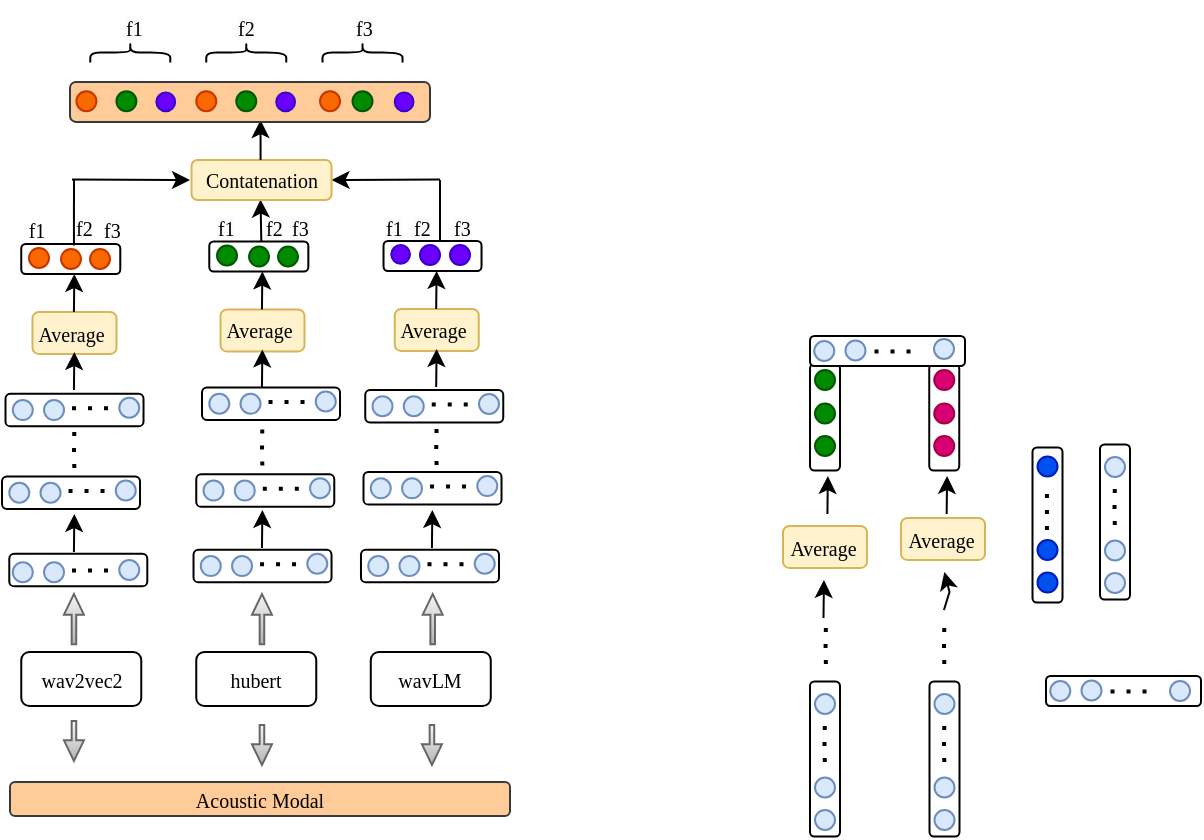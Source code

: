 <mxfile version="24.0.5" type="github">
  <diagram name="Page-1" id="3kp3wKmhMZSMGYWY6HW4">
    <mxGraphModel dx="1185" dy="662" grid="1" gridSize="10" guides="1" tooltips="1" connect="1" arrows="1" fold="1" page="1" pageScale="1" pageWidth="1169" pageHeight="827" math="0" shadow="0">
      <root>
        <mxCell id="0" />
        <mxCell id="1" parent="0" />
        <mxCell id="tpd2Hohb_Ew1OsaD90SN-1" value="&lt;font style=&quot;font-size: 10px;&quot; face=&quot;Georgia&quot;&gt;wav2vec2&lt;/font&gt;" style="rounded=1;whiteSpace=wrap;html=1;" vertex="1" parent="1">
          <mxGeometry x="165.63" y="526" width="60" height="27" as="geometry" />
        </mxCell>
        <mxCell id="tpd2Hohb_Ew1OsaD90SN-14" value="" style="rounded=1;whiteSpace=wrap;html=1;rotation=-90;" vertex="1" parent="1">
          <mxGeometry x="640" y="455" width="77.5" height="15" as="geometry" />
        </mxCell>
        <mxCell id="tpd2Hohb_Ew1OsaD90SN-15" value="" style="ellipse;whiteSpace=wrap;html=1;aspect=fixed;fillColor=#0050ef;strokeColor=#001DBC;fontColor=#ffffff;" vertex="1" parent="1">
          <mxGeometry x="673.75" y="428.25" width="10" height="10" as="geometry" />
        </mxCell>
        <mxCell id="tpd2Hohb_Ew1OsaD90SN-16" value="" style="ellipse;whiteSpace=wrap;html=1;aspect=fixed;fillColor=#0050ef;strokeColor=#001DBC;fontColor=#ffffff;" vertex="1" parent="1">
          <mxGeometry x="673.75" y="470" width="10" height="10" as="geometry" />
        </mxCell>
        <mxCell id="tpd2Hohb_Ew1OsaD90SN-17" value="" style="ellipse;whiteSpace=wrap;html=1;aspect=fixed;fillColor=#0050ef;strokeColor=#001DBC;fontColor=#ffffff;" vertex="1" parent="1">
          <mxGeometry x="673.75" y="486.25" width="10" height="10" as="geometry" />
        </mxCell>
        <mxCell id="tpd2Hohb_Ew1OsaD90SN-18" value="" style="endArrow=none;dashed=1;html=1;dashPattern=1 3;strokeWidth=2;rounded=0;" edge="1" parent="1">
          <mxGeometry width="50" height="50" relative="1" as="geometry">
            <mxPoint x="678.46" y="465" as="sourcePoint" />
            <mxPoint x="678.46" y="445" as="targetPoint" />
          </mxGeometry>
        </mxCell>
        <mxCell id="tpd2Hohb_Ew1OsaD90SN-35" value="" style="shape=flexArrow;endArrow=classic;html=1;rounded=0;startSize=2;endSize=3.109;targetPerimeterSpacing=0;sourcePerimeterSpacing=0;strokeWidth=1;fillColor=#f5f5f5;width=2.286;endWidth=6.694;strokeColor=#666666;gradientColor=#b3b3b3;" edge="1" parent="1">
          <mxGeometry width="50" height="50" relative="1" as="geometry">
            <mxPoint x="191.97" y="522.68" as="sourcePoint" />
            <mxPoint x="191.97" y="496.5" as="targetPoint" />
          </mxGeometry>
        </mxCell>
        <mxCell id="tpd2Hohb_Ew1OsaD90SN-38" value="" style="shape=flexArrow;endArrow=classic;html=1;rounded=0;startSize=2;endSize=3.109;targetPerimeterSpacing=0;sourcePerimeterSpacing=0;strokeWidth=1;fillColor=#f5f5f5;width=2.286;endWidth=6.694;strokeColor=#666666;gradientColor=#b3b3b3;" edge="1" parent="1">
          <mxGeometry width="50" height="50" relative="1" as="geometry">
            <mxPoint x="285.98" y="522.68" as="sourcePoint" />
            <mxPoint x="285.98" y="496.5" as="targetPoint" />
          </mxGeometry>
        </mxCell>
        <mxCell id="tpd2Hohb_Ew1OsaD90SN-39" value="" style="shape=flexArrow;endArrow=classic;html=1;rounded=0;startSize=2;endSize=3.109;targetPerimeterSpacing=0;sourcePerimeterSpacing=0;strokeWidth=1;fillColor=#f5f5f5;width=2.286;endWidth=6.694;strokeColor=#666666;gradientColor=#b3b3b3;" edge="1" parent="1">
          <mxGeometry width="50" height="50" relative="1" as="geometry">
            <mxPoint x="371.34" y="522.68" as="sourcePoint" />
            <mxPoint x="371.34" y="496.5" as="targetPoint" />
          </mxGeometry>
        </mxCell>
        <mxCell id="tpd2Hohb_Ew1OsaD90SN-46" value="" style="rounded=1;whiteSpace=wrap;html=1;rotation=-90;" vertex="1" parent="1">
          <mxGeometry x="673.75" y="453.5" width="77.5" height="15" as="geometry" />
        </mxCell>
        <mxCell id="tpd2Hohb_Ew1OsaD90SN-47" value="" style="ellipse;whiteSpace=wrap;html=1;aspect=fixed;fillColor=#dae8fc;strokeColor=#6c8ebf;" vertex="1" parent="1">
          <mxGeometry x="707.5" y="428.5" width="10" height="10" as="geometry" />
        </mxCell>
        <mxCell id="tpd2Hohb_Ew1OsaD90SN-48" value="" style="ellipse;whiteSpace=wrap;html=1;aspect=fixed;fillColor=#dae8fc;strokeColor=#6c8ebf;" vertex="1" parent="1">
          <mxGeometry x="707.5" y="470.25" width="10" height="10" as="geometry" />
        </mxCell>
        <mxCell id="tpd2Hohb_Ew1OsaD90SN-49" value="" style="ellipse;whiteSpace=wrap;html=1;aspect=fixed;fillColor=#dae8fc;strokeColor=#6c8ebf;" vertex="1" parent="1">
          <mxGeometry x="707.5" y="486.5" width="10" height="10" as="geometry" />
        </mxCell>
        <mxCell id="tpd2Hohb_Ew1OsaD90SN-50" value="" style="endArrow=none;dashed=1;html=1;dashPattern=1 3;strokeWidth=2;rounded=0;" edge="1" parent="1">
          <mxGeometry width="50" height="50" relative="1" as="geometry">
            <mxPoint x="712.42" y="462.5" as="sourcePoint" />
            <mxPoint x="712.42" y="442.5" as="targetPoint" />
            <Array as="points">
              <mxPoint x="712.21" y="456.5" />
            </Array>
          </mxGeometry>
        </mxCell>
        <mxCell id="tpd2Hohb_Ew1OsaD90SN-51" value="" style="rounded=1;whiteSpace=wrap;html=1;rotation=-90;" vertex="1" parent="1">
          <mxGeometry x="528.75" y="572" width="77.5" height="15" as="geometry" />
        </mxCell>
        <mxCell id="tpd2Hohb_Ew1OsaD90SN-52" value="" style="ellipse;whiteSpace=wrap;html=1;aspect=fixed;fillColor=#dae8fc;strokeColor=#6c8ebf;" vertex="1" parent="1">
          <mxGeometry x="562.5" y="547" width="10" height="10" as="geometry" />
        </mxCell>
        <mxCell id="tpd2Hohb_Ew1OsaD90SN-53" value="" style="ellipse;whiteSpace=wrap;html=1;aspect=fixed;fillColor=#dae8fc;strokeColor=#6c8ebf;" vertex="1" parent="1">
          <mxGeometry x="562.5" y="588.75" width="10" height="10" as="geometry" />
        </mxCell>
        <mxCell id="tpd2Hohb_Ew1OsaD90SN-54" value="" style="ellipse;whiteSpace=wrap;html=1;aspect=fixed;fillColor=#dae8fc;strokeColor=#6c8ebf;" vertex="1" parent="1">
          <mxGeometry x="562.5" y="605" width="10" height="10" as="geometry" />
        </mxCell>
        <mxCell id="tpd2Hohb_Ew1OsaD90SN-55" value="" style="endArrow=none;dashed=1;html=1;dashPattern=1 3;strokeWidth=2;rounded=0;" edge="1" parent="1">
          <mxGeometry width="50" height="50" relative="1" as="geometry">
            <mxPoint x="567.42" y="581" as="sourcePoint" />
            <mxPoint x="567.42" y="561" as="targetPoint" />
            <Array as="points">
              <mxPoint x="567.21" y="575" />
            </Array>
          </mxGeometry>
        </mxCell>
        <mxCell id="tpd2Hohb_Ew1OsaD90SN-56" value="" style="rounded=1;whiteSpace=wrap;html=1;rotation=-90;" vertex="1" parent="1">
          <mxGeometry x="588.5" y="572" width="77.5" height="15" as="geometry" />
        </mxCell>
        <mxCell id="tpd2Hohb_Ew1OsaD90SN-57" value="" style="ellipse;whiteSpace=wrap;html=1;aspect=fixed;fillColor=#dae8fc;strokeColor=#6c8ebf;" vertex="1" parent="1">
          <mxGeometry x="622.25" y="547" width="10" height="10" as="geometry" />
        </mxCell>
        <mxCell id="tpd2Hohb_Ew1OsaD90SN-58" value="" style="ellipse;whiteSpace=wrap;html=1;aspect=fixed;fillColor=#dae8fc;strokeColor=#6c8ebf;" vertex="1" parent="1">
          <mxGeometry x="622.25" y="588.75" width="10" height="10" as="geometry" />
        </mxCell>
        <mxCell id="tpd2Hohb_Ew1OsaD90SN-59" value="" style="ellipse;whiteSpace=wrap;html=1;aspect=fixed;fillColor=#dae8fc;strokeColor=#6c8ebf;" vertex="1" parent="1">
          <mxGeometry x="622.25" y="605" width="10" height="10" as="geometry" />
        </mxCell>
        <mxCell id="tpd2Hohb_Ew1OsaD90SN-60" value="" style="endArrow=none;dashed=1;html=1;dashPattern=1 3;strokeWidth=2;rounded=0;" edge="1" parent="1">
          <mxGeometry width="50" height="50" relative="1" as="geometry">
            <mxPoint x="627.17" y="581" as="sourcePoint" />
            <mxPoint x="627.17" y="561" as="targetPoint" />
            <Array as="points">
              <mxPoint x="626.96" y="575" />
            </Array>
          </mxGeometry>
        </mxCell>
        <mxCell id="tpd2Hohb_Ew1OsaD90SN-63" value="&lt;font style=&quot;font-size: 10px;&quot; face=&quot;Georgia&quot;&gt;Acoustic Modal&lt;/font&gt;" style="rounded=1;whiteSpace=wrap;html=1;fillColor=#ffcc99;strokeColor=#36393d;" vertex="1" parent="1">
          <mxGeometry x="160" y="591" width="250" height="17" as="geometry" />
        </mxCell>
        <mxCell id="tpd2Hohb_Ew1OsaD90SN-64" value="" style="shape=flexArrow;endArrow=classic;html=1;rounded=0;startSize=2;endSize=3.109;targetPerimeterSpacing=0;sourcePerimeterSpacing=0;strokeWidth=1;fillColor=#f5f5f5;width=2.286;endWidth=6.694;strokeColor=#666666;gradientColor=#b3b3b3;" edge="1" parent="1">
          <mxGeometry width="50" height="50" relative="1" as="geometry">
            <mxPoint x="191.97" y="560" as="sourcePoint" />
            <mxPoint x="191.97" y="581" as="targetPoint" />
          </mxGeometry>
        </mxCell>
        <mxCell id="tpd2Hohb_Ew1OsaD90SN-65" value="" style="shape=flexArrow;endArrow=classic;html=1;rounded=0;startSize=2;endSize=3.109;targetPerimeterSpacing=0;sourcePerimeterSpacing=0;strokeWidth=1;fillColor=#f5f5f5;width=2.286;endWidth=6.694;strokeColor=#666666;gradientColor=#b3b3b3;" edge="1" parent="1">
          <mxGeometry width="50" height="50" relative="1" as="geometry">
            <mxPoint x="285.98" y="562" as="sourcePoint" />
            <mxPoint x="285.98" y="583" as="targetPoint" />
          </mxGeometry>
        </mxCell>
        <mxCell id="tpd2Hohb_Ew1OsaD90SN-66" value="" style="shape=flexArrow;endArrow=classic;html=1;rounded=0;startSize=2;endSize=3.109;targetPerimeterSpacing=0;sourcePerimeterSpacing=0;strokeWidth=1;fillColor=#f5f5f5;width=2.286;endWidth=6.694;strokeColor=#666666;gradientColor=#b3b3b3;" edge="1" parent="1">
          <mxGeometry width="50" height="50" relative="1" as="geometry">
            <mxPoint x="370.97" y="562" as="sourcePoint" />
            <mxPoint x="370.97" y="583" as="targetPoint" />
          </mxGeometry>
        </mxCell>
        <mxCell id="tpd2Hohb_Ew1OsaD90SN-67" value="" style="endArrow=classic;html=1;rounded=0;" edge="1" parent="1">
          <mxGeometry width="50" height="50" relative="1" as="geometry">
            <mxPoint x="191.96" y="476" as="sourcePoint" />
            <mxPoint x="192.17" y="457" as="targetPoint" />
          </mxGeometry>
        </mxCell>
        <mxCell id="tpd2Hohb_Ew1OsaD90SN-70" value="" style="endArrow=none;dashed=1;html=1;dashPattern=1 3;strokeWidth=2;rounded=0;" edge="1" parent="1">
          <mxGeometry width="50" height="50" relative="1" as="geometry">
            <mxPoint x="192.17" y="434" as="sourcePoint" />
            <mxPoint x="192.17" y="414" as="targetPoint" />
            <Array as="points">
              <mxPoint x="191.96" y="428" />
            </Array>
          </mxGeometry>
        </mxCell>
        <mxCell id="tpd2Hohb_Ew1OsaD90SN-71" value="" style="endArrow=none;dashed=1;html=1;dashPattern=1 3;strokeWidth=2;rounded=0;" edge="1" parent="1">
          <mxGeometry width="50" height="50" relative="1" as="geometry">
            <mxPoint x="567.96" y="532" as="sourcePoint" />
            <mxPoint x="567.96" y="512" as="targetPoint" />
            <Array as="points">
              <mxPoint x="567.75" y="526" />
            </Array>
          </mxGeometry>
        </mxCell>
        <mxCell id="tpd2Hohb_Ew1OsaD90SN-72" value="" style="endArrow=none;dashed=1;html=1;dashPattern=1 3;strokeWidth=2;rounded=0;" edge="1" parent="1">
          <mxGeometry width="50" height="50" relative="1" as="geometry">
            <mxPoint x="627.17" y="532" as="sourcePoint" />
            <mxPoint x="627.17" y="512" as="targetPoint" />
            <Array as="points">
              <mxPoint x="626.96" y="526" />
            </Array>
          </mxGeometry>
        </mxCell>
        <mxCell id="tpd2Hohb_Ew1OsaD90SN-75" value="&lt;font style=&quot;font-size: 10px;&quot; face=&quot;Georgia&quot;&gt;Average&amp;nbsp;&lt;/font&gt;" style="rounded=1;whiteSpace=wrap;html=1;fillColor=#fff2cc;strokeColor=#d6b656;" vertex="1" parent="1">
          <mxGeometry x="171.25" y="356" width="42" height="21" as="geometry" />
        </mxCell>
        <mxCell id="tpd2Hohb_Ew1OsaD90SN-76" value="" style="endArrow=classic;html=1;rounded=0;" edge="1" parent="1">
          <mxGeometry width="50" height="50" relative="1" as="geometry">
            <mxPoint x="191.96" y="395" as="sourcePoint" />
            <mxPoint x="192.17" y="376" as="targetPoint" />
          </mxGeometry>
        </mxCell>
        <mxCell id="tpd2Hohb_Ew1OsaD90SN-77" value="" style="endArrow=classic;html=1;rounded=0;" edge="1" parent="1">
          <mxGeometry width="50" height="50" relative="1" as="geometry">
            <mxPoint x="566.75" y="509" as="sourcePoint" />
            <mxPoint x="566.96" y="490" as="targetPoint" />
          </mxGeometry>
        </mxCell>
        <mxCell id="tpd2Hohb_Ew1OsaD90SN-78" value="" style="endArrow=classic;html=1;rounded=0;" edge="1" parent="1">
          <mxGeometry width="50" height="50" relative="1" as="geometry">
            <mxPoint x="626.96" y="505" as="sourcePoint" />
            <mxPoint x="627.17" y="486" as="targetPoint" />
            <Array as="points">
              <mxPoint x="629.75" y="496" />
            </Array>
          </mxGeometry>
        </mxCell>
        <mxCell id="tpd2Hohb_Ew1OsaD90SN-79" value="&lt;font style=&quot;font-size: 10px;&quot; face=&quot;Georgia&quot;&gt;Average&amp;nbsp;&lt;/font&gt;" style="rounded=1;whiteSpace=wrap;html=1;fillColor=#fff2cc;strokeColor=#d6b656;" vertex="1" parent="1">
          <mxGeometry x="546.5" y="463" width="42" height="21" as="geometry" />
        </mxCell>
        <mxCell id="tpd2Hohb_Ew1OsaD90SN-80" value="&lt;font style=&quot;font-size: 10px;&quot; face=&quot;Georgia&quot;&gt;Average&amp;nbsp;&lt;/font&gt;" style="rounded=1;whiteSpace=wrap;html=1;fillColor=#fff2cc;strokeColor=#d6b656;" vertex="1" parent="1">
          <mxGeometry x="605.5" y="459" width="42" height="21" as="geometry" />
        </mxCell>
        <mxCell id="tpd2Hohb_Ew1OsaD90SN-86" value="" style="rounded=1;whiteSpace=wrap;html=1;rotation=-180;" vertex="1" parent="1">
          <mxGeometry x="165.63" y="322" width="49.51" height="15" as="geometry" />
        </mxCell>
        <mxCell id="tpd2Hohb_Ew1OsaD90SN-87" value="" style="ellipse;whiteSpace=wrap;html=1;aspect=fixed;fillColor=#fa6800;strokeColor=#C73500;fontColor=#000000;" vertex="1" parent="1">
          <mxGeometry x="200" y="324.5" width="10" height="10" as="geometry" />
        </mxCell>
        <mxCell id="tpd2Hohb_Ew1OsaD90SN-88" value="" style="ellipse;whiteSpace=wrap;html=1;aspect=fixed;fillColor=#fa6800;strokeColor=#C73500;fontColor=#000000;" vertex="1" parent="1">
          <mxGeometry x="185.5" y="324.5" width="10" height="10" as="geometry" />
        </mxCell>
        <mxCell id="tpd2Hohb_Ew1OsaD90SN-89" value="" style="ellipse;whiteSpace=wrap;html=1;aspect=fixed;fillColor=#fa6800;strokeColor=#C73500;fontColor=#000000;" vertex="1" parent="1">
          <mxGeometry x="169.5" y="324" width="10" height="10" as="geometry" />
        </mxCell>
        <mxCell id="tpd2Hohb_Ew1OsaD90SN-92" value="" style="endArrow=classic;html=1;rounded=0;" edge="1" parent="1">
          <mxGeometry width="50" height="50" relative="1" as="geometry">
            <mxPoint x="191.96" y="356" as="sourcePoint" />
            <mxPoint x="192.17" y="337" as="targetPoint" />
          </mxGeometry>
        </mxCell>
        <mxCell id="tpd2Hohb_Ew1OsaD90SN-93" value="" style="rounded=1;whiteSpace=wrap;html=1;rotation=-90;" vertex="1" parent="1">
          <mxGeometry x="540.88" y="401.13" width="53.25" height="15" as="geometry" />
        </mxCell>
        <mxCell id="tpd2Hohb_Ew1OsaD90SN-94" value="" style="ellipse;whiteSpace=wrap;html=1;aspect=fixed;fillColor=#008a00;strokeColor=#005700;fontColor=#ffffff;" vertex="1" parent="1">
          <mxGeometry x="562.5" y="385" width="10" height="10" as="geometry" />
        </mxCell>
        <mxCell id="tpd2Hohb_Ew1OsaD90SN-95" value="" style="ellipse;whiteSpace=wrap;html=1;aspect=fixed;fillColor=#008a00;strokeColor=#005700;fontColor=#ffffff;" vertex="1" parent="1">
          <mxGeometry x="562.5" y="401.75" width="10" height="10" as="geometry" />
        </mxCell>
        <mxCell id="tpd2Hohb_Ew1OsaD90SN-96" value="" style="ellipse;whiteSpace=wrap;html=1;aspect=fixed;fillColor=#008a00;strokeColor=#005700;fontColor=#ffffff;" vertex="1" parent="1">
          <mxGeometry x="562.5" y="418" width="10" height="10" as="geometry" />
        </mxCell>
        <mxCell id="tpd2Hohb_Ew1OsaD90SN-97" value="" style="endArrow=classic;html=1;rounded=0;" edge="1" parent="1">
          <mxGeometry width="50" height="50" relative="1" as="geometry">
            <mxPoint x="568.71" y="457" as="sourcePoint" />
            <mxPoint x="568.92" y="438" as="targetPoint" />
          </mxGeometry>
        </mxCell>
        <mxCell id="tpd2Hohb_Ew1OsaD90SN-98" value="" style="rounded=1;whiteSpace=wrap;html=1;rotation=-90;" vertex="1" parent="1">
          <mxGeometry x="600.5" y="401.13" width="53.25" height="15" as="geometry" />
        </mxCell>
        <mxCell id="tpd2Hohb_Ew1OsaD90SN-99" value="" style="ellipse;whiteSpace=wrap;html=1;aspect=fixed;fillColor=#d80073;strokeColor=#A50040;fontColor=#ffffff;" vertex="1" parent="1">
          <mxGeometry x="622.12" y="385" width="10" height="10" as="geometry" />
        </mxCell>
        <mxCell id="tpd2Hohb_Ew1OsaD90SN-100" value="" style="ellipse;whiteSpace=wrap;html=1;aspect=fixed;fillColor=#d80073;strokeColor=#A50040;fontColor=#ffffff;" vertex="1" parent="1">
          <mxGeometry x="622.12" y="401.75" width="10" height="10" as="geometry" />
        </mxCell>
        <mxCell id="tpd2Hohb_Ew1OsaD90SN-101" value="" style="ellipse;whiteSpace=wrap;html=1;aspect=fixed;fillColor=#d80073;strokeColor=#A50040;fontColor=#ffffff;" vertex="1" parent="1">
          <mxGeometry x="622.12" y="418" width="10" height="10" as="geometry" />
        </mxCell>
        <mxCell id="tpd2Hohb_Ew1OsaD90SN-102" value="" style="endArrow=classic;html=1;rounded=0;" edge="1" parent="1">
          <mxGeometry width="50" height="50" relative="1" as="geometry">
            <mxPoint x="628.33" y="457" as="sourcePoint" />
            <mxPoint x="628.54" y="438" as="targetPoint" />
          </mxGeometry>
        </mxCell>
        <mxCell id="tpd2Hohb_Ew1OsaD90SN-128" value="&lt;font style=&quot;font-size: 10px;&quot; face=&quot;Georgia&quot;&gt;hubert&lt;/font&gt;" style="rounded=1;whiteSpace=wrap;html=1;" vertex="1" parent="1">
          <mxGeometry x="253.13" y="526" width="60" height="27" as="geometry" />
        </mxCell>
        <mxCell id="tpd2Hohb_Ew1OsaD90SN-129" value="&lt;font style=&quot;font-size: 10px;&quot; face=&quot;Georgia&quot;&gt;wavLM&lt;/font&gt;" style="rounded=1;whiteSpace=wrap;html=1;" vertex="1" parent="1">
          <mxGeometry x="340.39" y="526" width="60" height="27" as="geometry" />
        </mxCell>
        <mxCell id="tpd2Hohb_Ew1OsaD90SN-135" value="" style="rounded=1;whiteSpace=wrap;html=1;rotation=0;" vertex="1" parent="1">
          <mxGeometry x="678" y="538" width="77.5" height="15" as="geometry" />
        </mxCell>
        <mxCell id="tpd2Hohb_Ew1OsaD90SN-136" value="" style="ellipse;whiteSpace=wrap;html=1;aspect=fixed;fillColor=#dae8fc;strokeColor=#6c8ebf;" vertex="1" parent="1">
          <mxGeometry x="740" y="540.5" width="10" height="10" as="geometry" />
        </mxCell>
        <mxCell id="tpd2Hohb_Ew1OsaD90SN-137" value="" style="ellipse;whiteSpace=wrap;html=1;aspect=fixed;fillColor=#dae8fc;strokeColor=#6c8ebf;" vertex="1" parent="1">
          <mxGeometry x="695.75" y="540.25" width="10" height="10" as="geometry" />
        </mxCell>
        <mxCell id="tpd2Hohb_Ew1OsaD90SN-138" value="" style="ellipse;whiteSpace=wrap;html=1;aspect=fixed;fillColor=#dae8fc;strokeColor=#6c8ebf;" vertex="1" parent="1">
          <mxGeometry x="680.13" y="540.5" width="10" height="10" as="geometry" />
        </mxCell>
        <mxCell id="tpd2Hohb_Ew1OsaD90SN-139" value="" style="endArrow=none;dashed=1;html=1;dashPattern=1 3;strokeWidth=2;rounded=0;" edge="1" parent="1">
          <mxGeometry width="50" height="50" relative="1" as="geometry">
            <mxPoint x="728.25" y="545.71" as="sourcePoint" />
            <mxPoint x="708.25" y="545.71" as="targetPoint" />
            <Array as="points">
              <mxPoint x="728.25" y="545.21" />
            </Array>
          </mxGeometry>
        </mxCell>
        <mxCell id="tpd2Hohb_Ew1OsaD90SN-141" value="" style="endArrow=none;dashed=1;html=1;dashPattern=1 3;strokeWidth=2;rounded=0;" edge="1" parent="1">
          <mxGeometry width="50" height="50" relative="1" as="geometry">
            <mxPoint x="286.18" y="432.75" as="sourcePoint" />
            <mxPoint x="286.18" y="412.75" as="targetPoint" />
            <Array as="points">
              <mxPoint x="285.97" y="426.75" />
            </Array>
          </mxGeometry>
        </mxCell>
        <mxCell id="tpd2Hohb_Ew1OsaD90SN-142" value="&lt;font style=&quot;font-size: 10px;&quot; face=&quot;Georgia&quot;&gt;Average&amp;nbsp;&lt;/font&gt;" style="rounded=1;whiteSpace=wrap;html=1;fillColor=#fff2cc;strokeColor=#d6b656;" vertex="1" parent="1">
          <mxGeometry x="265.26" y="354.75" width="42" height="21" as="geometry" />
        </mxCell>
        <mxCell id="tpd2Hohb_Ew1OsaD90SN-143" value="" style="endArrow=classic;html=1;rounded=0;" edge="1" parent="1">
          <mxGeometry width="50" height="50" relative="1" as="geometry">
            <mxPoint x="285.97" y="393.75" as="sourcePoint" />
            <mxPoint x="286.18" y="374.75" as="targetPoint" />
          </mxGeometry>
        </mxCell>
        <mxCell id="tpd2Hohb_Ew1OsaD90SN-144" value="" style="rounded=1;whiteSpace=wrap;html=1;rotation=-180;" vertex="1" parent="1">
          <mxGeometry x="259.64" y="320.75" width="49.53" height="15" as="geometry" />
        </mxCell>
        <mxCell id="tpd2Hohb_Ew1OsaD90SN-145" value="" style="ellipse;whiteSpace=wrap;html=1;aspect=fixed;fillColor=#008a00;strokeColor=#005700;fontColor=#ffffff;" vertex="1" parent="1">
          <mxGeometry x="294" y="323.25" width="10" height="10" as="geometry" />
        </mxCell>
        <mxCell id="tpd2Hohb_Ew1OsaD90SN-146" value="" style="ellipse;whiteSpace=wrap;html=1;aspect=fixed;fillColor=#008a00;strokeColor=#005700;fontColor=#ffffff;" vertex="1" parent="1">
          <mxGeometry x="279.51" y="323.25" width="10" height="10" as="geometry" />
        </mxCell>
        <mxCell id="tpd2Hohb_Ew1OsaD90SN-147" value="" style="ellipse;whiteSpace=wrap;html=1;aspect=fixed;fillColor=#008a00;strokeColor=#005700;fontColor=#ffffff;" vertex="1" parent="1">
          <mxGeometry x="263.51" y="322.75" width="10" height="10" as="geometry" />
        </mxCell>
        <mxCell id="tpd2Hohb_Ew1OsaD90SN-148" value="" style="endArrow=classic;html=1;rounded=0;" edge="1" parent="1">
          <mxGeometry width="50" height="50" relative="1" as="geometry">
            <mxPoint x="285.97" y="354.75" as="sourcePoint" />
            <mxPoint x="286.18" y="335.75" as="targetPoint" />
          </mxGeometry>
        </mxCell>
        <mxCell id="tpd2Hohb_Ew1OsaD90SN-154" value="" style="rounded=1;whiteSpace=wrap;html=1;rotation=0;" vertex="1" parent="1">
          <mxGeometry x="256" y="393.75" width="69.01" height="16.25" as="geometry" />
        </mxCell>
        <mxCell id="tpd2Hohb_Ew1OsaD90SN-155" value="" style="ellipse;whiteSpace=wrap;html=1;aspect=fixed;fillColor=#dae8fc;strokeColor=#6c8ebf;" vertex="1" parent="1">
          <mxGeometry x="312.88" y="395.75" width="10" height="10" as="geometry" />
        </mxCell>
        <mxCell id="tpd2Hohb_Ew1OsaD90SN-156" value="" style="ellipse;whiteSpace=wrap;html=1;aspect=fixed;fillColor=#dae8fc;strokeColor=#6c8ebf;" vertex="1" parent="1">
          <mxGeometry x="275.26" y="396.88" width="10" height="10" as="geometry" />
        </mxCell>
        <mxCell id="tpd2Hohb_Ew1OsaD90SN-157" value="" style="ellipse;whiteSpace=wrap;html=1;aspect=fixed;fillColor=#dae8fc;strokeColor=#6c8ebf;" vertex="1" parent="1">
          <mxGeometry x="259.64" y="396.88" width="10" height="10" as="geometry" />
        </mxCell>
        <mxCell id="tpd2Hohb_Ew1OsaD90SN-158" value="" style="endArrow=none;dashed=1;html=1;dashPattern=1 3;strokeWidth=2;rounded=0;" edge="1" parent="1">
          <mxGeometry width="50" height="50" relative="1" as="geometry">
            <mxPoint x="307.26" y="400.96" as="sourcePoint" />
            <mxPoint x="287.26" y="400.96" as="targetPoint" />
            <Array as="points">
              <mxPoint x="307.26" y="400.46" />
            </Array>
          </mxGeometry>
        </mxCell>
        <mxCell id="tpd2Hohb_Ew1OsaD90SN-161" value="" style="endArrow=none;dashed=1;html=1;dashPattern=1 3;strokeWidth=2;rounded=0;" edge="1" parent="1">
          <mxGeometry width="50" height="50" relative="1" as="geometry">
            <mxPoint x="373.3" y="432.5" as="sourcePoint" />
            <mxPoint x="373.3" y="412.5" as="targetPoint" />
            <Array as="points">
              <mxPoint x="373.09" y="426.5" />
            </Array>
          </mxGeometry>
        </mxCell>
        <mxCell id="tpd2Hohb_Ew1OsaD90SN-162" value="&lt;font style=&quot;font-size: 10px;&quot; face=&quot;Georgia&quot;&gt;Average&amp;nbsp;&lt;/font&gt;" style="rounded=1;whiteSpace=wrap;html=1;fillColor=#fff2cc;strokeColor=#d6b656;" vertex="1" parent="1">
          <mxGeometry x="352.38" y="354.5" width="42" height="21" as="geometry" />
        </mxCell>
        <mxCell id="tpd2Hohb_Ew1OsaD90SN-163" value="" style="endArrow=classic;html=1;rounded=0;" edge="1" parent="1">
          <mxGeometry width="50" height="50" relative="1" as="geometry">
            <mxPoint x="373.09" y="393.5" as="sourcePoint" />
            <mxPoint x="373.3" y="374.5" as="targetPoint" />
          </mxGeometry>
        </mxCell>
        <mxCell id="tpd2Hohb_Ew1OsaD90SN-164" value="" style="rounded=1;whiteSpace=wrap;html=1;rotation=-180;" vertex="1" parent="1">
          <mxGeometry x="346.76" y="320.5" width="49.01" height="15" as="geometry" />
        </mxCell>
        <mxCell id="tpd2Hohb_Ew1OsaD90SN-165" value="" style="ellipse;whiteSpace=wrap;html=1;aspect=fixed;fillColor=#6a00ff;strokeColor=#3700CC;fontColor=#ffffff;" vertex="1" parent="1">
          <mxGeometry x="380" y="322.5" width="10" height="10" as="geometry" />
        </mxCell>
        <mxCell id="tpd2Hohb_Ew1OsaD90SN-166" value="" style="ellipse;whiteSpace=wrap;html=1;aspect=fixed;fillColor=#6a00ff;strokeColor=#3700CC;fontColor=#ffffff;" vertex="1" parent="1">
          <mxGeometry x="365" y="322.5" width="10" height="10" as="geometry" />
        </mxCell>
        <mxCell id="tpd2Hohb_Ew1OsaD90SN-167" value="" style="ellipse;whiteSpace=wrap;html=1;aspect=fixed;fillColor=#6a00ff;strokeColor=#3700CC;fontColor=#ffffff;" vertex="1" parent="1">
          <mxGeometry x="350.63" y="322.5" width="9.37" height="9.37" as="geometry" />
        </mxCell>
        <mxCell id="tpd2Hohb_Ew1OsaD90SN-168" value="" style="endArrow=classic;html=1;rounded=0;" edge="1" parent="1">
          <mxGeometry width="50" height="50" relative="1" as="geometry">
            <mxPoint x="373.09" y="354.5" as="sourcePoint" />
            <mxPoint x="373.3" y="335.5" as="targetPoint" />
          </mxGeometry>
        </mxCell>
        <mxCell id="tpd2Hohb_Ew1OsaD90SN-174" value="" style="rounded=1;whiteSpace=wrap;html=1;rotation=0;" vertex="1" parent="1">
          <mxGeometry x="560" y="368" width="77.5" height="15" as="geometry" />
        </mxCell>
        <mxCell id="tpd2Hohb_Ew1OsaD90SN-175" value="" style="ellipse;whiteSpace=wrap;html=1;aspect=fixed;fillColor=#dae8fc;strokeColor=#6c8ebf;" vertex="1" parent="1">
          <mxGeometry x="622" y="369.5" width="10" height="10" as="geometry" />
        </mxCell>
        <mxCell id="tpd2Hohb_Ew1OsaD90SN-176" value="" style="ellipse;whiteSpace=wrap;html=1;aspect=fixed;fillColor=#dae8fc;strokeColor=#6c8ebf;" vertex="1" parent="1">
          <mxGeometry x="577.75" y="370.25" width="10" height="10" as="geometry" />
        </mxCell>
        <mxCell id="tpd2Hohb_Ew1OsaD90SN-177" value="" style="ellipse;whiteSpace=wrap;html=1;aspect=fixed;fillColor=#dae8fc;strokeColor=#6c8ebf;" vertex="1" parent="1">
          <mxGeometry x="562.13" y="370.5" width="10" height="10" as="geometry" />
        </mxCell>
        <mxCell id="tpd2Hohb_Ew1OsaD90SN-178" value="" style="endArrow=none;dashed=1;html=1;dashPattern=1 3;strokeWidth=2;rounded=0;" edge="1" parent="1">
          <mxGeometry width="50" height="50" relative="1" as="geometry">
            <mxPoint x="610.25" y="375.71" as="sourcePoint" />
            <mxPoint x="590.25" y="375.71" as="targetPoint" />
            <Array as="points">
              <mxPoint x="610.25" y="375.21" />
            </Array>
          </mxGeometry>
        </mxCell>
        <mxCell id="tpd2Hohb_Ew1OsaD90SN-179" value="" style="endArrow=classic;html=1;rounded=0;" edge="1" parent="1">
          <mxGeometry width="50" height="50" relative="1" as="geometry">
            <mxPoint x="285.98" y="474" as="sourcePoint" />
            <mxPoint x="286.19" y="455" as="targetPoint" />
          </mxGeometry>
        </mxCell>
        <mxCell id="tpd2Hohb_Ew1OsaD90SN-180" value="" style="endArrow=classic;html=1;rounded=0;" edge="1" parent="1">
          <mxGeometry width="50" height="50" relative="1" as="geometry">
            <mxPoint x="370.96" y="474" as="sourcePoint" />
            <mxPoint x="371.17" y="455" as="targetPoint" />
          </mxGeometry>
        </mxCell>
        <mxCell id="tpd2Hohb_Ew1OsaD90SN-186" value="" style="rounded=1;whiteSpace=wrap;html=1;rotation=0;" vertex="1" parent="1">
          <mxGeometry x="157.75" y="396.88" width="69.01" height="16.25" as="geometry" />
        </mxCell>
        <mxCell id="tpd2Hohb_Ew1OsaD90SN-187" value="" style="ellipse;whiteSpace=wrap;html=1;aspect=fixed;fillColor=#dae8fc;strokeColor=#6c8ebf;" vertex="1" parent="1">
          <mxGeometry x="214.63" y="398.88" width="10" height="10" as="geometry" />
        </mxCell>
        <mxCell id="tpd2Hohb_Ew1OsaD90SN-188" value="" style="ellipse;whiteSpace=wrap;html=1;aspect=fixed;fillColor=#dae8fc;strokeColor=#6c8ebf;" vertex="1" parent="1">
          <mxGeometry x="177.01" y="400.01" width="10" height="10" as="geometry" />
        </mxCell>
        <mxCell id="tpd2Hohb_Ew1OsaD90SN-189" value="" style="ellipse;whiteSpace=wrap;html=1;aspect=fixed;fillColor=#dae8fc;strokeColor=#6c8ebf;" vertex="1" parent="1">
          <mxGeometry x="161.39" y="400.01" width="10" height="10" as="geometry" />
        </mxCell>
        <mxCell id="tpd2Hohb_Ew1OsaD90SN-190" value="" style="endArrow=none;dashed=1;html=1;dashPattern=1 3;strokeWidth=2;rounded=0;" edge="1" parent="1">
          <mxGeometry width="50" height="50" relative="1" as="geometry">
            <mxPoint x="209.01" y="404.09" as="sourcePoint" />
            <mxPoint x="189.01" y="404.09" as="targetPoint" />
            <Array as="points">
              <mxPoint x="209.01" y="403.59" />
            </Array>
          </mxGeometry>
        </mxCell>
        <mxCell id="tpd2Hohb_Ew1OsaD90SN-191" value="" style="rounded=1;whiteSpace=wrap;html=1;rotation=0;" vertex="1" parent="1">
          <mxGeometry x="337.62" y="395" width="69.01" height="16.25" as="geometry" />
        </mxCell>
        <mxCell id="tpd2Hohb_Ew1OsaD90SN-192" value="" style="ellipse;whiteSpace=wrap;html=1;aspect=fixed;fillColor=#dae8fc;strokeColor=#6c8ebf;" vertex="1" parent="1">
          <mxGeometry x="394.5" y="397" width="10" height="10" as="geometry" />
        </mxCell>
        <mxCell id="tpd2Hohb_Ew1OsaD90SN-193" value="" style="ellipse;whiteSpace=wrap;html=1;aspect=fixed;fillColor=#dae8fc;strokeColor=#6c8ebf;" vertex="1" parent="1">
          <mxGeometry x="356.88" y="398.13" width="10" height="10" as="geometry" />
        </mxCell>
        <mxCell id="tpd2Hohb_Ew1OsaD90SN-194" value="" style="ellipse;whiteSpace=wrap;html=1;aspect=fixed;fillColor=#dae8fc;strokeColor=#6c8ebf;" vertex="1" parent="1">
          <mxGeometry x="341.26" y="398.13" width="10" height="10" as="geometry" />
        </mxCell>
        <mxCell id="tpd2Hohb_Ew1OsaD90SN-195" value="" style="endArrow=none;dashed=1;html=1;dashPattern=1 3;strokeWidth=2;rounded=0;" edge="1" parent="1">
          <mxGeometry width="50" height="50" relative="1" as="geometry">
            <mxPoint x="388.88" y="402.21" as="sourcePoint" />
            <mxPoint x="368.88" y="402.21" as="targetPoint" />
            <Array as="points">
              <mxPoint x="388.88" y="401.71" />
            </Array>
          </mxGeometry>
        </mxCell>
        <mxCell id="tpd2Hohb_Ew1OsaD90SN-196" value="" style="rounded=1;whiteSpace=wrap;html=1;rotation=0;" vertex="1" parent="1">
          <mxGeometry x="156" y="438.25" width="69.01" height="16.25" as="geometry" />
        </mxCell>
        <mxCell id="tpd2Hohb_Ew1OsaD90SN-197" value="" style="ellipse;whiteSpace=wrap;html=1;aspect=fixed;fillColor=#dae8fc;strokeColor=#6c8ebf;" vertex="1" parent="1">
          <mxGeometry x="212.88" y="440.25" width="10" height="10" as="geometry" />
        </mxCell>
        <mxCell id="tpd2Hohb_Ew1OsaD90SN-198" value="" style="ellipse;whiteSpace=wrap;html=1;aspect=fixed;fillColor=#dae8fc;strokeColor=#6c8ebf;" vertex="1" parent="1">
          <mxGeometry x="175.26" y="441.38" width="10" height="10" as="geometry" />
        </mxCell>
        <mxCell id="tpd2Hohb_Ew1OsaD90SN-199" value="" style="ellipse;whiteSpace=wrap;html=1;aspect=fixed;fillColor=#dae8fc;strokeColor=#6c8ebf;" vertex="1" parent="1">
          <mxGeometry x="159.64" y="441.38" width="10" height="10" as="geometry" />
        </mxCell>
        <mxCell id="tpd2Hohb_Ew1OsaD90SN-200" value="" style="endArrow=none;dashed=1;html=1;dashPattern=1 3;strokeWidth=2;rounded=0;" edge="1" parent="1">
          <mxGeometry width="50" height="50" relative="1" as="geometry">
            <mxPoint x="207.26" y="445.46" as="sourcePoint" />
            <mxPoint x="187.26" y="445.46" as="targetPoint" />
            <Array as="points">
              <mxPoint x="207.26" y="444.96" />
            </Array>
          </mxGeometry>
        </mxCell>
        <mxCell id="tpd2Hohb_Ew1OsaD90SN-201" value="" style="rounded=1;whiteSpace=wrap;html=1;rotation=0;" vertex="1" parent="1">
          <mxGeometry x="253.13" y="437.13" width="69.01" height="16.25" as="geometry" />
        </mxCell>
        <mxCell id="tpd2Hohb_Ew1OsaD90SN-202" value="" style="ellipse;whiteSpace=wrap;html=1;aspect=fixed;fillColor=#dae8fc;strokeColor=#6c8ebf;" vertex="1" parent="1">
          <mxGeometry x="310.01" y="439.13" width="10" height="10" as="geometry" />
        </mxCell>
        <mxCell id="tpd2Hohb_Ew1OsaD90SN-203" value="" style="ellipse;whiteSpace=wrap;html=1;aspect=fixed;fillColor=#dae8fc;strokeColor=#6c8ebf;" vertex="1" parent="1">
          <mxGeometry x="272.39" y="440.26" width="10" height="10" as="geometry" />
        </mxCell>
        <mxCell id="tpd2Hohb_Ew1OsaD90SN-204" value="" style="ellipse;whiteSpace=wrap;html=1;aspect=fixed;fillColor=#dae8fc;strokeColor=#6c8ebf;" vertex="1" parent="1">
          <mxGeometry x="256.77" y="440.26" width="10" height="10" as="geometry" />
        </mxCell>
        <mxCell id="tpd2Hohb_Ew1OsaD90SN-205" value="" style="endArrow=none;dashed=1;html=1;dashPattern=1 3;strokeWidth=2;rounded=0;" edge="1" parent="1">
          <mxGeometry width="50" height="50" relative="1" as="geometry">
            <mxPoint x="304.39" y="444.34" as="sourcePoint" />
            <mxPoint x="284.39" y="444.34" as="targetPoint" />
            <Array as="points">
              <mxPoint x="304.39" y="443.84" />
            </Array>
          </mxGeometry>
        </mxCell>
        <mxCell id="tpd2Hohb_Ew1OsaD90SN-206" value="" style="rounded=1;whiteSpace=wrap;html=1;rotation=0;" vertex="1" parent="1">
          <mxGeometry x="336.75" y="436.01" width="69.01" height="16.25" as="geometry" />
        </mxCell>
        <mxCell id="tpd2Hohb_Ew1OsaD90SN-207" value="" style="ellipse;whiteSpace=wrap;html=1;aspect=fixed;fillColor=#dae8fc;strokeColor=#6c8ebf;" vertex="1" parent="1">
          <mxGeometry x="393.63" y="438.01" width="10" height="10" as="geometry" />
        </mxCell>
        <mxCell id="tpd2Hohb_Ew1OsaD90SN-208" value="" style="ellipse;whiteSpace=wrap;html=1;aspect=fixed;fillColor=#dae8fc;strokeColor=#6c8ebf;" vertex="1" parent="1">
          <mxGeometry x="356.01" y="439.14" width="10" height="10" as="geometry" />
        </mxCell>
        <mxCell id="tpd2Hohb_Ew1OsaD90SN-209" value="" style="ellipse;whiteSpace=wrap;html=1;aspect=fixed;fillColor=#dae8fc;strokeColor=#6c8ebf;" vertex="1" parent="1">
          <mxGeometry x="340.39" y="439.14" width="10" height="10" as="geometry" />
        </mxCell>
        <mxCell id="tpd2Hohb_Ew1OsaD90SN-210" value="" style="endArrow=none;dashed=1;html=1;dashPattern=1 3;strokeWidth=2;rounded=0;" edge="1" parent="1">
          <mxGeometry width="50" height="50" relative="1" as="geometry">
            <mxPoint x="388.01" y="443.22" as="sourcePoint" />
            <mxPoint x="368.01" y="443.22" as="targetPoint" />
            <Array as="points">
              <mxPoint x="388.01" y="442.72" />
            </Array>
          </mxGeometry>
        </mxCell>
        <mxCell id="tpd2Hohb_Ew1OsaD90SN-211" value="" style="rounded=1;whiteSpace=wrap;html=1;rotation=0;" vertex="1" parent="1">
          <mxGeometry x="159.64" y="476.88" width="69.01" height="16.25" as="geometry" />
        </mxCell>
        <mxCell id="tpd2Hohb_Ew1OsaD90SN-212" value="" style="ellipse;whiteSpace=wrap;html=1;aspect=fixed;fillColor=#dae8fc;strokeColor=#6c8ebf;" vertex="1" parent="1">
          <mxGeometry x="214.63" y="480" width="10" height="10" as="geometry" />
        </mxCell>
        <mxCell id="tpd2Hohb_Ew1OsaD90SN-213" value="" style="ellipse;whiteSpace=wrap;html=1;aspect=fixed;fillColor=#dae8fc;strokeColor=#6c8ebf;" vertex="1" parent="1">
          <mxGeometry x="177.01" y="481.13" width="10" height="10" as="geometry" />
        </mxCell>
        <mxCell id="tpd2Hohb_Ew1OsaD90SN-214" value="" style="ellipse;whiteSpace=wrap;html=1;aspect=fixed;fillColor=#dae8fc;strokeColor=#6c8ebf;" vertex="1" parent="1">
          <mxGeometry x="161.39" y="481.13" width="10" height="10" as="geometry" />
        </mxCell>
        <mxCell id="tpd2Hohb_Ew1OsaD90SN-215" value="" style="endArrow=none;dashed=1;html=1;dashPattern=1 3;strokeWidth=2;rounded=0;" edge="1" parent="1">
          <mxGeometry width="50" height="50" relative="1" as="geometry">
            <mxPoint x="209.01" y="485.21" as="sourcePoint" />
            <mxPoint x="189.01" y="485.21" as="targetPoint" />
            <Array as="points">
              <mxPoint x="209.01" y="484.71" />
            </Array>
          </mxGeometry>
        </mxCell>
        <mxCell id="tpd2Hohb_Ew1OsaD90SN-216" value="" style="rounded=1;whiteSpace=wrap;html=1;rotation=0;" vertex="1" parent="1">
          <mxGeometry x="251.76" y="474.88" width="69.01" height="16.25" as="geometry" />
        </mxCell>
        <mxCell id="tpd2Hohb_Ew1OsaD90SN-217" value="" style="ellipse;whiteSpace=wrap;html=1;aspect=fixed;fillColor=#dae8fc;strokeColor=#6c8ebf;" vertex="1" parent="1">
          <mxGeometry x="308.64" y="476.88" width="10" height="10" as="geometry" />
        </mxCell>
        <mxCell id="tpd2Hohb_Ew1OsaD90SN-218" value="" style="ellipse;whiteSpace=wrap;html=1;aspect=fixed;fillColor=#dae8fc;strokeColor=#6c8ebf;" vertex="1" parent="1">
          <mxGeometry x="271.02" y="478.01" width="10" height="10" as="geometry" />
        </mxCell>
        <mxCell id="tpd2Hohb_Ew1OsaD90SN-219" value="" style="ellipse;whiteSpace=wrap;html=1;aspect=fixed;fillColor=#dae8fc;strokeColor=#6c8ebf;" vertex="1" parent="1">
          <mxGeometry x="255.4" y="478.01" width="10" height="10" as="geometry" />
        </mxCell>
        <mxCell id="tpd2Hohb_Ew1OsaD90SN-220" value="" style="endArrow=none;dashed=1;html=1;dashPattern=1 3;strokeWidth=2;rounded=0;" edge="1" parent="1">
          <mxGeometry width="50" height="50" relative="1" as="geometry">
            <mxPoint x="303.02" y="482.09" as="sourcePoint" />
            <mxPoint x="283.02" y="482.09" as="targetPoint" />
            <Array as="points">
              <mxPoint x="303.02" y="481.59" />
            </Array>
          </mxGeometry>
        </mxCell>
        <mxCell id="tpd2Hohb_Ew1OsaD90SN-221" value="" style="rounded=1;whiteSpace=wrap;html=1;rotation=0;" vertex="1" parent="1">
          <mxGeometry x="335.49" y="474.88" width="69.01" height="16.25" as="geometry" />
        </mxCell>
        <mxCell id="tpd2Hohb_Ew1OsaD90SN-222" value="" style="ellipse;whiteSpace=wrap;html=1;aspect=fixed;fillColor=#dae8fc;strokeColor=#6c8ebf;" vertex="1" parent="1">
          <mxGeometry x="392.37" y="476.88" width="10" height="10" as="geometry" />
        </mxCell>
        <mxCell id="tpd2Hohb_Ew1OsaD90SN-223" value="" style="ellipse;whiteSpace=wrap;html=1;aspect=fixed;fillColor=#dae8fc;strokeColor=#6c8ebf;" vertex="1" parent="1">
          <mxGeometry x="354.75" y="478.01" width="10" height="10" as="geometry" />
        </mxCell>
        <mxCell id="tpd2Hohb_Ew1OsaD90SN-224" value="" style="ellipse;whiteSpace=wrap;html=1;aspect=fixed;fillColor=#dae8fc;strokeColor=#6c8ebf;" vertex="1" parent="1">
          <mxGeometry x="339.13" y="478.01" width="10" height="10" as="geometry" />
        </mxCell>
        <mxCell id="tpd2Hohb_Ew1OsaD90SN-225" value="" style="endArrow=none;dashed=1;html=1;dashPattern=1 3;strokeWidth=2;rounded=0;" edge="1" parent="1">
          <mxGeometry width="50" height="50" relative="1" as="geometry">
            <mxPoint x="386.75" y="482.09" as="sourcePoint" />
            <mxPoint x="366.75" y="482.09" as="targetPoint" />
            <Array as="points">
              <mxPoint x="386.75" y="481.59" />
            </Array>
          </mxGeometry>
        </mxCell>
        <mxCell id="tpd2Hohb_Ew1OsaD90SN-230" value="" style="endArrow=none;html=1;rounded=0;" edge="1" parent="1">
          <mxGeometry width="50" height="50" relative="1" as="geometry">
            <mxPoint x="191.96" y="322.75" as="sourcePoint" />
            <mxPoint x="192" y="290" as="targetPoint" />
          </mxGeometry>
        </mxCell>
        <mxCell id="tpd2Hohb_Ew1OsaD90SN-237" value="" style="endArrow=classic;html=1;rounded=0;entryX=1;entryY=0.5;entryDx=0;entryDy=0;" edge="1" parent="1" target="tpd2Hohb_Ew1OsaD90SN-243">
          <mxGeometry width="50" height="50" relative="1" as="geometry">
            <mxPoint x="375" y="289.71" as="sourcePoint" />
            <mxPoint x="325" y="289.71" as="targetPoint" />
          </mxGeometry>
        </mxCell>
        <mxCell id="tpd2Hohb_Ew1OsaD90SN-238" value="" style="endArrow=none;html=1;rounded=0;" edge="1" parent="1">
          <mxGeometry width="50" height="50" relative="1" as="geometry">
            <mxPoint x="375" y="320.5" as="sourcePoint" />
            <mxPoint x="375" y="290" as="targetPoint" />
          </mxGeometry>
        </mxCell>
        <mxCell id="tpd2Hohb_Ew1OsaD90SN-239" value="" style="endArrow=classic;html=1;rounded=0;" edge="1" parent="1">
          <mxGeometry width="50" height="50" relative="1" as="geometry">
            <mxPoint x="285.65" y="320.5" as="sourcePoint" />
            <mxPoint x="285.26" y="299.75" as="targetPoint" />
          </mxGeometry>
        </mxCell>
        <mxCell id="tpd2Hohb_Ew1OsaD90SN-243" value="&lt;font face=&quot;Georgia&quot; style=&quot;font-size: 10px;&quot;&gt;Contatenation&lt;/font&gt;" style="rounded=1;whiteSpace=wrap;html=1;fillColor=#fff2cc;strokeColor=#d6b656;" vertex="1" parent="1">
          <mxGeometry x="250.77" y="280" width="70" height="20" as="geometry" />
        </mxCell>
        <mxCell id="tpd2Hohb_Ew1OsaD90SN-244" value="" style="endArrow=classic;html=1;rounded=0;" edge="1" parent="1">
          <mxGeometry width="50" height="50" relative="1" as="geometry">
            <mxPoint x="191" y="289.71" as="sourcePoint" />
            <mxPoint x="250" y="290" as="targetPoint" />
          </mxGeometry>
        </mxCell>
        <mxCell id="tpd2Hohb_Ew1OsaD90SN-248" value="" style="endArrow=classic;html=1;rounded=0;" edge="1" parent="1">
          <mxGeometry width="50" height="50" relative="1" as="geometry">
            <mxPoint x="285.28" y="280" as="sourcePoint" />
            <mxPoint x="285.26" y="260" as="targetPoint" />
          </mxGeometry>
        </mxCell>
        <mxCell id="tpd2Hohb_Ew1OsaD90SN-249" value="" style="rounded=1;whiteSpace=wrap;html=1;fillColor=#ffcc99;strokeColor=#36393d;" vertex="1" parent="1">
          <mxGeometry x="190" y="240.94" width="180" height="20" as="geometry" />
        </mxCell>
        <mxCell id="tpd2Hohb_Ew1OsaD90SN-250" value="" style="ellipse;whiteSpace=wrap;html=1;aspect=fixed;fillColor=#fa6800;strokeColor=#C73500;fontColor=#000000;" vertex="1" parent="1">
          <mxGeometry x="193.2" y="245.63" width="10" height="10" as="geometry" />
        </mxCell>
        <mxCell id="tpd2Hohb_Ew1OsaD90SN-251" value="" style="ellipse;whiteSpace=wrap;html=1;aspect=fixed;fillColor=#008a00;strokeColor=#005700;fontColor=#ffffff;" vertex="1" parent="1">
          <mxGeometry x="213.2" y="245.63" width="10" height="10" as="geometry" />
        </mxCell>
        <mxCell id="tpd2Hohb_Ew1OsaD90SN-252" value="" style="ellipse;whiteSpace=wrap;html=1;aspect=fixed;fillColor=#6a00ff;strokeColor=#3700CC;fontColor=#ffffff;" vertex="1" parent="1">
          <mxGeometry x="233.2" y="246.26" width="9.37" height="9.37" as="geometry" />
        </mxCell>
        <mxCell id="tpd2Hohb_Ew1OsaD90SN-253" value="" style="ellipse;whiteSpace=wrap;html=1;aspect=fixed;fillColor=#fa6800;strokeColor=#C73500;fontColor=#000000;" vertex="1" parent="1">
          <mxGeometry x="253.13" y="245.63" width="10" height="10" as="geometry" />
        </mxCell>
        <mxCell id="tpd2Hohb_Ew1OsaD90SN-254" value="" style="ellipse;whiteSpace=wrap;html=1;aspect=fixed;fillColor=#008a00;strokeColor=#005700;fontColor=#ffffff;" vertex="1" parent="1">
          <mxGeometry x="273.13" y="245.63" width="10" height="10" as="geometry" />
        </mxCell>
        <mxCell id="tpd2Hohb_Ew1OsaD90SN-255" value="" style="ellipse;whiteSpace=wrap;html=1;aspect=fixed;fillColor=#6a00ff;strokeColor=#3700CC;fontColor=#ffffff;" vertex="1" parent="1">
          <mxGeometry x="293.13" y="246.26" width="9.37" height="9.37" as="geometry" />
        </mxCell>
        <mxCell id="tpd2Hohb_Ew1OsaD90SN-256" value="" style="ellipse;whiteSpace=wrap;html=1;aspect=fixed;fillColor=#fa6800;strokeColor=#C73500;fontColor=#000000;" vertex="1" parent="1">
          <mxGeometry x="315.01" y="245.63" width="10" height="10" as="geometry" />
        </mxCell>
        <mxCell id="tpd2Hohb_Ew1OsaD90SN-257" value="" style="ellipse;whiteSpace=wrap;html=1;aspect=fixed;fillColor=#008a00;strokeColor=#005700;fontColor=#ffffff;" vertex="1" parent="1">
          <mxGeometry x="331.26" y="245.63" width="10" height="10" as="geometry" />
        </mxCell>
        <mxCell id="tpd2Hohb_Ew1OsaD90SN-258" value="" style="ellipse;whiteSpace=wrap;html=1;aspect=fixed;fillColor=#6a00ff;strokeColor=#3700CC;fontColor=#ffffff;" vertex="1" parent="1">
          <mxGeometry x="352.38" y="246.26" width="9.37" height="9.37" as="geometry" />
        </mxCell>
        <mxCell id="tpd2Hohb_Ew1OsaD90SN-259" value="&lt;font style=&quot;font-size: 10px;&quot; face=&quot;Georgia&quot;&gt;f1&lt;/font&gt;" style="text;html=1;align=center;verticalAlign=middle;resizable=0;points=[];autosize=1;strokeColor=none;fillColor=none;" vertex="1" parent="1">
          <mxGeometry x="157.75" y="300" width="30" height="30" as="geometry" />
        </mxCell>
        <mxCell id="tpd2Hohb_Ew1OsaD90SN-260" value="&lt;span style=&quot;color: rgb(0, 0, 0); font-family: Georgia; font-size: 10px; font-style: normal; font-variant-ligatures: normal; font-variant-caps: normal; font-weight: 400; letter-spacing: normal; orphans: 2; text-align: center; text-indent: 0px; text-transform: none; widows: 2; word-spacing: 0px; -webkit-text-stroke-width: 0px; white-space: nowrap; background-color: rgb(251, 251, 251); text-decoration-thickness: initial; text-decoration-style: initial; text-decoration-color: initial; display: inline !important; float: none;&quot;&gt;f2&lt;/span&gt;" style="text;whiteSpace=wrap;html=1;" vertex="1" parent="1">
          <mxGeometry x="190.63" y="300" width="10" height="20" as="geometry" />
        </mxCell>
        <mxCell id="tpd2Hohb_Ew1OsaD90SN-261" value="&lt;span style=&quot;color: rgb(0, 0, 0); font-family: Georgia; font-size: 10px; font-style: normal; font-variant-ligatures: normal; font-variant-caps: normal; font-weight: 400; letter-spacing: normal; orphans: 2; text-align: center; text-indent: 0px; text-transform: none; widows: 2; word-spacing: 0px; -webkit-text-stroke-width: 0px; white-space: nowrap; background-color: rgb(251, 251, 251); text-decoration-thickness: initial; text-decoration-style: initial; text-decoration-color: initial; display: inline !important; float: none;&quot;&gt;f3&lt;/span&gt;" style="text;whiteSpace=wrap;html=1;" vertex="1" parent="1">
          <mxGeometry x="205.14" y="300.5" width="10" height="20" as="geometry" />
        </mxCell>
        <mxCell id="tpd2Hohb_Ew1OsaD90SN-263" value="&lt;span style=&quot;color: rgb(0, 0, 0); font-family: Georgia; font-size: 10px; font-style: normal; font-variant-ligatures: normal; font-variant-caps: normal; font-weight: 400; letter-spacing: normal; orphans: 2; text-align: center; text-indent: 0px; text-transform: none; widows: 2; word-spacing: 0px; -webkit-text-stroke-width: 0px; white-space: nowrap; background-color: rgb(251, 251, 251); text-decoration-thickness: initial; text-decoration-style: initial; text-decoration-color: initial; display: inline !important; float: none;&quot;&gt;f1&lt;/span&gt;" style="text;whiteSpace=wrap;html=1;" vertex="1" parent="1">
          <mxGeometry x="262.39" y="300" width="10" height="20" as="geometry" />
        </mxCell>
        <mxCell id="tpd2Hohb_Ew1OsaD90SN-264" value="&lt;span style=&quot;color: rgb(0, 0, 0); font-family: Georgia; font-size: 10px; font-style: normal; font-variant-ligatures: normal; font-variant-caps: normal; font-weight: 400; letter-spacing: normal; orphans: 2; text-align: center; text-indent: 0px; text-transform: none; widows: 2; word-spacing: 0px; -webkit-text-stroke-width: 0px; white-space: nowrap; background-color: rgb(251, 251, 251); text-decoration-thickness: initial; text-decoration-style: initial; text-decoration-color: initial; display: inline !important; float: none;&quot;&gt;f2&lt;/span&gt;" style="text;whiteSpace=wrap;html=1;" vertex="1" parent="1">
          <mxGeometry x="285.5" y="300" width="10" height="20" as="geometry" />
        </mxCell>
        <mxCell id="tpd2Hohb_Ew1OsaD90SN-265" value="&lt;span style=&quot;color: rgb(0, 0, 0); font-family: Georgia; font-size: 10px; font-style: normal; font-variant-ligatures: normal; font-variant-caps: normal; font-weight: 400; letter-spacing: normal; orphans: 2; text-align: center; text-indent: 0px; text-transform: none; widows: 2; word-spacing: 0px; -webkit-text-stroke-width: 0px; white-space: nowrap; background-color: rgb(251, 251, 251); text-decoration-thickness: initial; text-decoration-style: initial; text-decoration-color: initial; display: inline !important; float: none;&quot;&gt;f1&lt;/span&gt;" style="text;whiteSpace=wrap;html=1;" vertex="1" parent="1">
          <mxGeometry x="346.01" y="300" width="10" height="20" as="geometry" />
        </mxCell>
        <mxCell id="tpd2Hohb_Ew1OsaD90SN-267" value="&lt;span style=&quot;color: rgb(0, 0, 0); font-family: Georgia; font-size: 10px; font-style: normal; font-variant-ligatures: normal; font-variant-caps: normal; font-weight: 400; letter-spacing: normal; orphans: 2; text-align: center; text-indent: 0px; text-transform: none; widows: 2; word-spacing: 0px; -webkit-text-stroke-width: 0px; white-space: nowrap; background-color: rgb(251, 251, 251); text-decoration-thickness: initial; text-decoration-style: initial; text-decoration-color: initial; display: inline !important; float: none;&quot;&gt;f2&lt;/span&gt;" style="text;whiteSpace=wrap;html=1;" vertex="1" parent="1">
          <mxGeometry x="360" y="300" width="10" height="20" as="geometry" />
        </mxCell>
        <mxCell id="tpd2Hohb_Ew1OsaD90SN-268" value="&lt;span style=&quot;color: rgb(0, 0, 0); font-family: Georgia; font-size: 10px; font-style: normal; font-variant-ligatures: normal; font-variant-caps: normal; font-weight: 400; letter-spacing: normal; orphans: 2; text-align: center; text-indent: 0px; text-transform: none; widows: 2; word-spacing: 0px; -webkit-text-stroke-width: 0px; white-space: nowrap; background-color: rgb(251, 251, 251); text-decoration-thickness: initial; text-decoration-style: initial; text-decoration-color: initial; display: inline !important; float: none;&quot;&gt;f3&lt;/span&gt;" style="text;whiteSpace=wrap;html=1;" vertex="1" parent="1">
          <mxGeometry x="380" y="300" width="10" height="20" as="geometry" />
        </mxCell>
        <mxCell id="tpd2Hohb_Ew1OsaD90SN-269" value="&lt;span style=&quot;color: rgb(0, 0, 0); font-family: Georgia; font-size: 10px; font-style: normal; font-variant-ligatures: normal; font-variant-caps: normal; font-weight: 400; letter-spacing: normal; orphans: 2; text-align: center; text-indent: 0px; text-transform: none; widows: 2; word-spacing: 0px; -webkit-text-stroke-width: 0px; white-space: nowrap; background-color: rgb(251, 251, 251); text-decoration-thickness: initial; text-decoration-style: initial; text-decoration-color: initial; display: inline !important; float: none;&quot;&gt;f3&lt;/span&gt;" style="text;whiteSpace=wrap;html=1;" vertex="1" parent="1">
          <mxGeometry x="298.64" y="300" width="10" height="20" as="geometry" />
        </mxCell>
        <mxCell id="tpd2Hohb_Ew1OsaD90SN-270" value="" style="shape=curlyBracket;whiteSpace=wrap;html=1;rounded=1;labelPosition=left;verticalLabelPosition=middle;align=right;verticalAlign=middle;rotation=90;size=0.5;fillStyle=auto;" vertex="1" parent="1">
          <mxGeometry x="215.14" y="206.26" width="10" height="40" as="geometry" />
        </mxCell>
        <mxCell id="tpd2Hohb_Ew1OsaD90SN-273" value="" style="shape=curlyBracket;whiteSpace=wrap;html=1;rounded=1;labelPosition=left;verticalLabelPosition=middle;align=right;verticalAlign=middle;rotation=90;size=0.5;fillStyle=auto;" vertex="1" parent="1">
          <mxGeometry x="273.13" y="206.26" width="10" height="40" as="geometry" />
        </mxCell>
        <mxCell id="tpd2Hohb_Ew1OsaD90SN-274" value="" style="shape=curlyBracket;whiteSpace=wrap;html=1;rounded=1;labelPosition=left;verticalLabelPosition=middle;align=right;verticalAlign=middle;rotation=90;size=0.5;fillStyle=auto;" vertex="1" parent="1">
          <mxGeometry x="331.26" y="206.26" width="10" height="40" as="geometry" />
        </mxCell>
        <mxCell id="tpd2Hohb_Ew1OsaD90SN-278" value="&lt;span style=&quot;color: rgb(0, 0, 0); font-family: Georgia; font-size: 10px; font-style: normal; font-variant-ligatures: normal; font-variant-caps: normal; font-weight: 400; letter-spacing: normal; orphans: 2; text-align: center; text-indent: 0px; text-transform: none; widows: 2; word-spacing: 0px; -webkit-text-stroke-width: 0px; white-space: nowrap; background-color: rgb(251, 251, 251); text-decoration-thickness: initial; text-decoration-style: initial; text-decoration-color: initial; display: inline !important; float: none;&quot;&gt;f3&lt;/span&gt;" style="text;whiteSpace=wrap;html=1;" vertex="1" parent="1">
          <mxGeometry x="331.26" y="200" width="10" height="20" as="geometry" />
        </mxCell>
        <mxCell id="tpd2Hohb_Ew1OsaD90SN-279" value="&lt;span style=&quot;color: rgb(0, 0, 0); font-family: Georgia; font-size: 10px; font-style: normal; font-variant-ligatures: normal; font-variant-caps: normal; font-weight: 400; letter-spacing: normal; orphans: 2; text-align: center; text-indent: 0px; text-transform: none; widows: 2; word-spacing: 0px; -webkit-text-stroke-width: 0px; white-space: nowrap; background-color: rgb(251, 251, 251); text-decoration-thickness: initial; text-decoration-style: initial; text-decoration-color: initial; display: inline !important; float: none;&quot;&gt;f2&lt;/span&gt;" style="text;whiteSpace=wrap;html=1;" vertex="1" parent="1">
          <mxGeometry x="272.39" y="200" width="10" height="20" as="geometry" />
        </mxCell>
        <mxCell id="tpd2Hohb_Ew1OsaD90SN-280" value="&lt;span style=&quot;color: rgb(0, 0, 0); font-family: Georgia; font-size: 10px; font-style: normal; font-variant-ligatures: normal; font-variant-caps: normal; font-weight: 400; letter-spacing: normal; orphans: 2; text-align: center; text-indent: 0px; text-transform: none; widows: 2; word-spacing: 0px; -webkit-text-stroke-width: 0px; white-space: nowrap; background-color: rgb(251, 251, 251); text-decoration-thickness: initial; text-decoration-style: initial; text-decoration-color: initial; display: inline !important; float: none;&quot;&gt;f1&lt;/span&gt;" style="text;whiteSpace=wrap;html=1;" vertex="1" parent="1">
          <mxGeometry x="215.63" y="200" width="10" height="20" as="geometry" />
        </mxCell>
      </root>
    </mxGraphModel>
  </diagram>
</mxfile>
